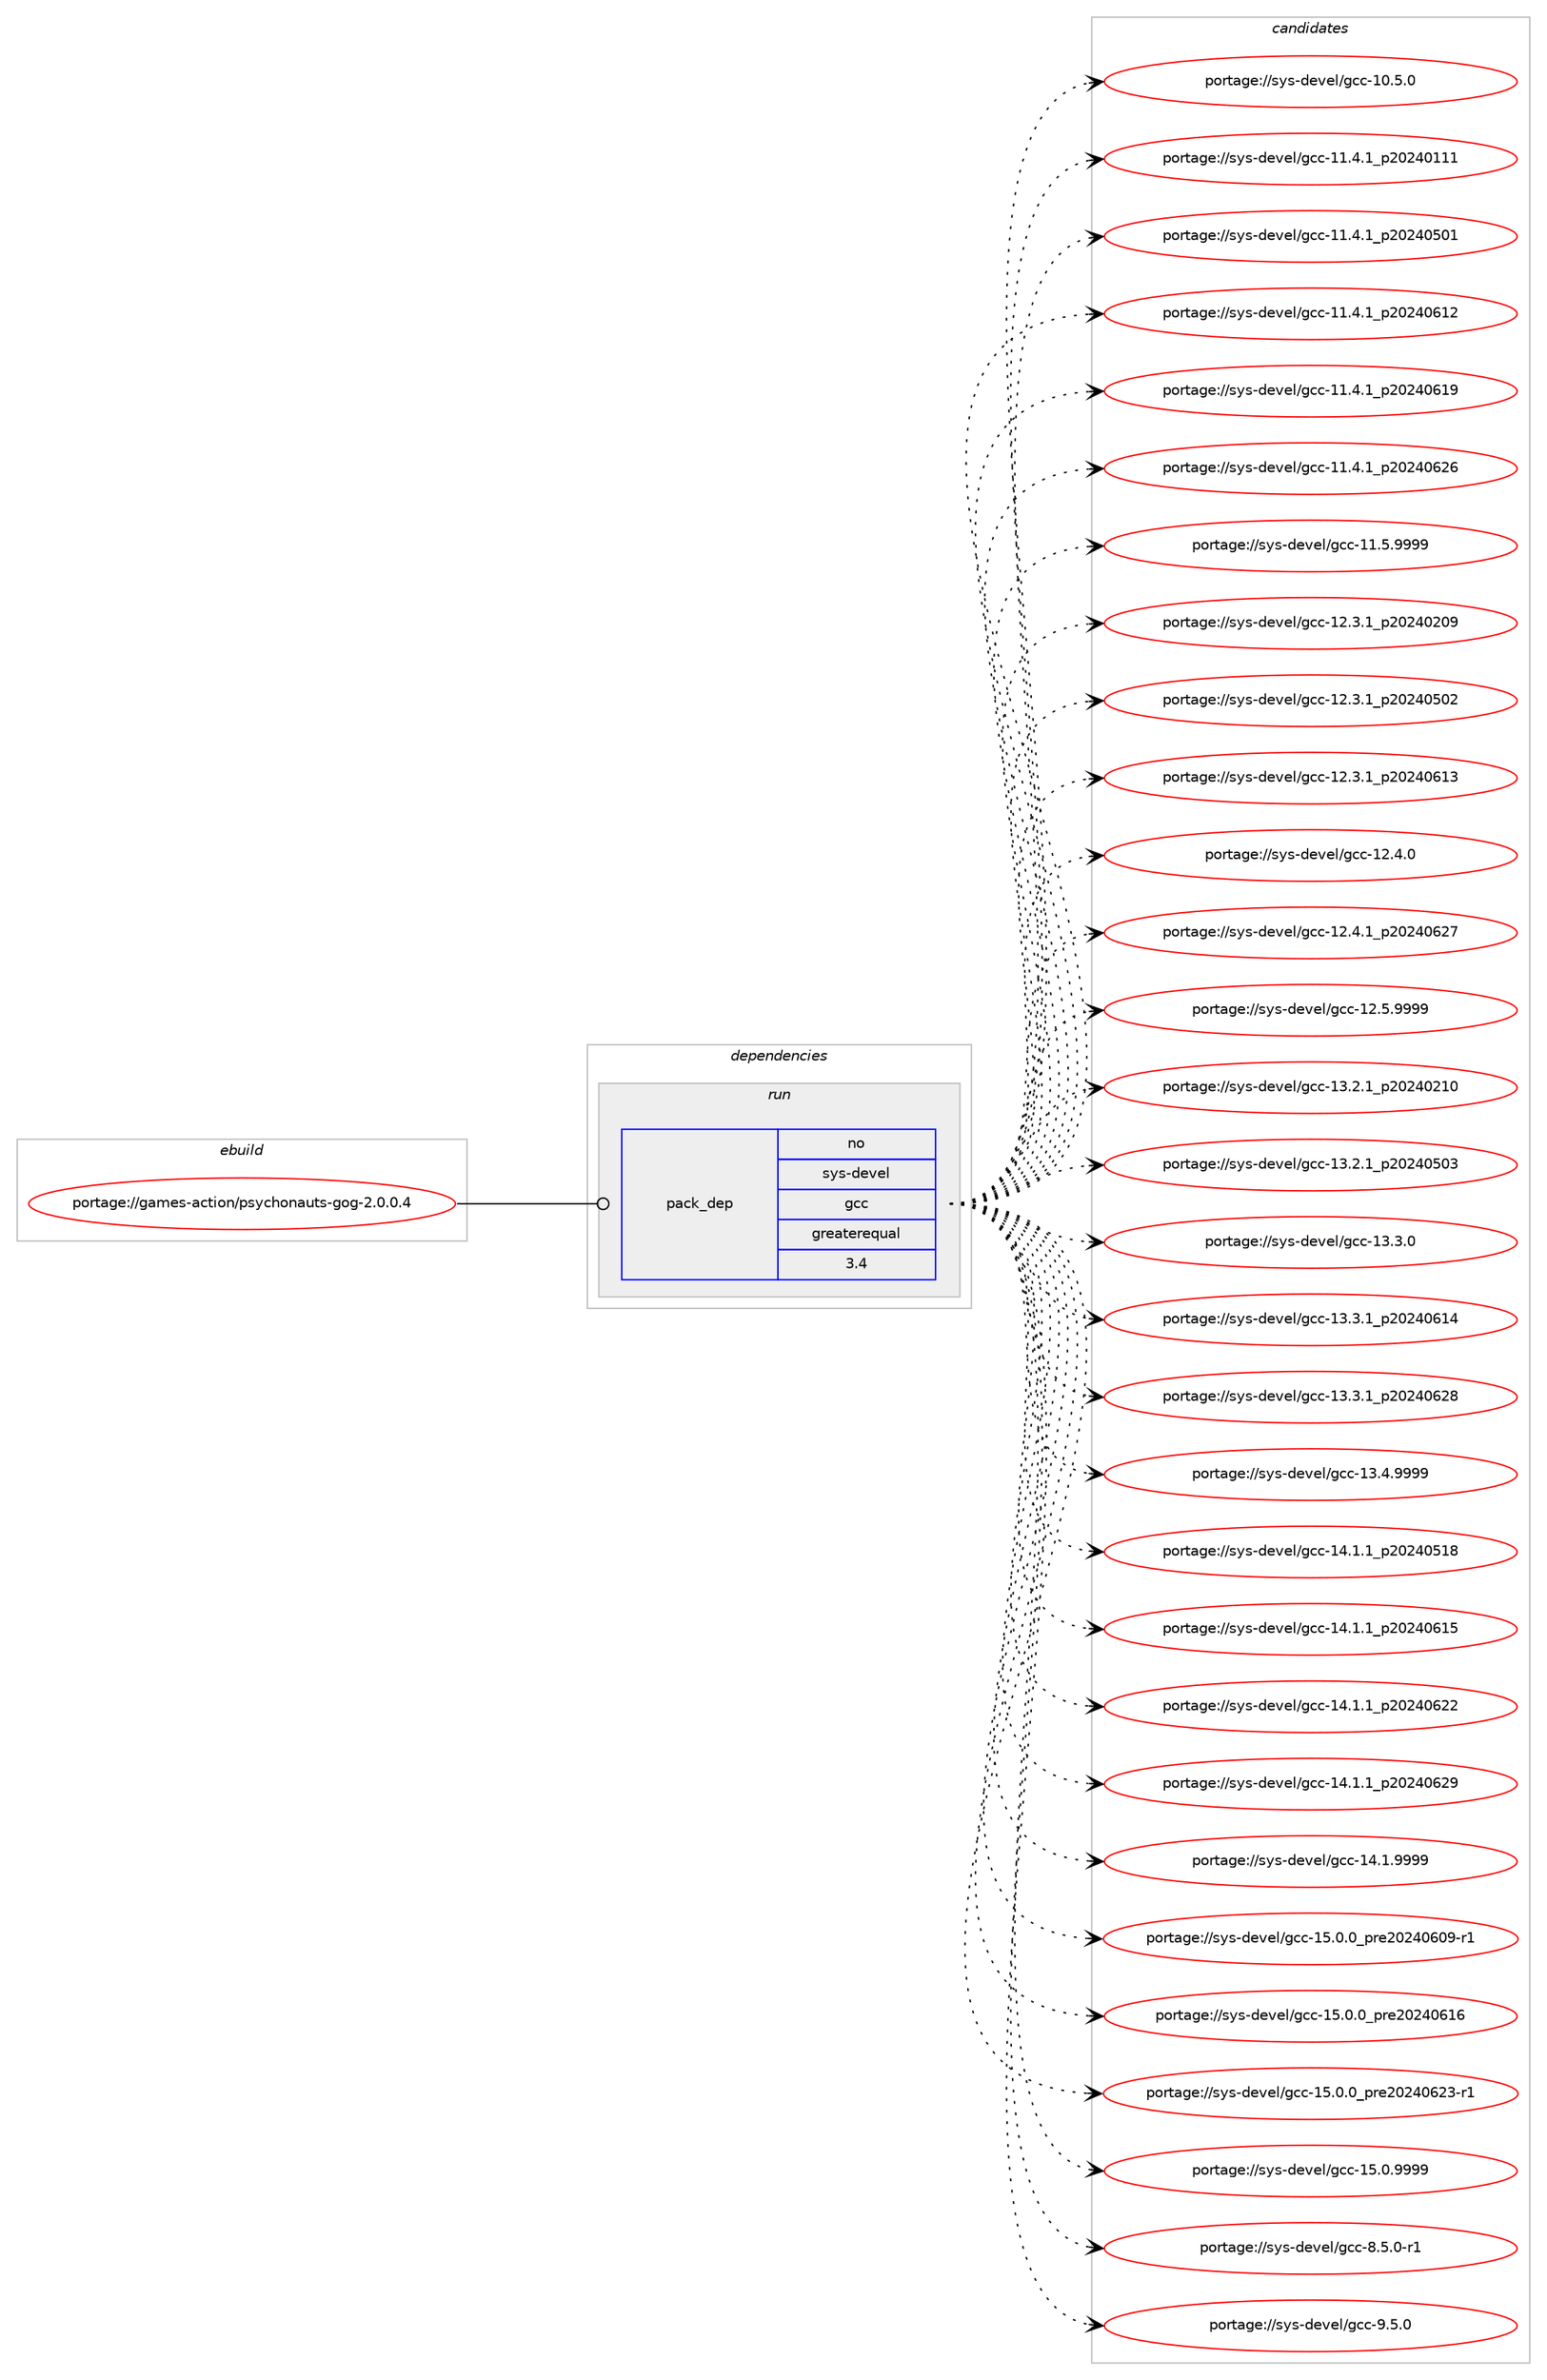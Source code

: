 digraph prolog {

# *************
# Graph options
# *************

newrank=true;
concentrate=true;
compound=true;
graph [rankdir=LR,fontname=Helvetica,fontsize=10,ranksep=1.5];#, ranksep=2.5, nodesep=0.2];
edge  [arrowhead=vee];
node  [fontname=Helvetica,fontsize=10];

# **********
# The ebuild
# **********

subgraph cluster_leftcol {
color=gray;
rank=same;
label=<<i>ebuild</i>>;
id [label="portage://games-action/psychonauts-gog-2.0.0.4", color=red, width=4, href="../games-action/psychonauts-gog-2.0.0.4.svg"];
}

# ****************
# The dependencies
# ****************

subgraph cluster_midcol {
color=gray;
label=<<i>dependencies</i>>;
subgraph cluster_compile {
fillcolor="#eeeeee";
style=filled;
label=<<i>compile</i>>;
}
subgraph cluster_compileandrun {
fillcolor="#eeeeee";
style=filled;
label=<<i>compile and run</i>>;
}
subgraph cluster_run {
fillcolor="#eeeeee";
style=filled;
label=<<i>run</i>>;
# *** BEGIN UNKNOWN DEPENDENCY TYPE (TODO) ***
# id -> package_dependency(portage://games-action/psychonauts-gog-2.0.0.4,run,no,media-libs,libsdl,none,[,,],[],[use(enable(abi_x86_32),none),use(enable(opengl),none),use(enable(video),none)])
# *** END UNKNOWN DEPENDENCY TYPE (TODO) ***

# *** BEGIN UNKNOWN DEPENDENCY TYPE (TODO) ***
# id -> package_dependency(portage://games-action/psychonauts-gog-2.0.0.4,run,no,media-libs,openal,none,[,,],[],[use(enable(abi_x86_32),none)])
# *** END UNKNOWN DEPENDENCY TYPE (TODO) ***

subgraph pack51237 {
dependency114089 [label=<<TABLE BORDER="0" CELLBORDER="1" CELLSPACING="0" CELLPADDING="4" WIDTH="220"><TR><TD ROWSPAN="6" CELLPADDING="30">pack_dep</TD></TR><TR><TD WIDTH="110">no</TD></TR><TR><TD>sys-devel</TD></TR><TR><TD>gcc</TD></TR><TR><TD>greaterequal</TD></TR><TR><TD>3.4</TD></TR></TABLE>>, shape=none, color=blue];
}
id:e -> dependency114089:w [weight=20,style="solid",arrowhead="odot"];
# *** BEGIN UNKNOWN DEPENDENCY TYPE (TODO) ***
# id -> package_dependency(portage://games-action/psychonauts-gog-2.0.0.4,run,no,sys-libs,glibc,none,[,,],[],[])
# *** END UNKNOWN DEPENDENCY TYPE (TODO) ***

# *** BEGIN UNKNOWN DEPENDENCY TYPE (TODO) ***
# id -> package_dependency(portage://games-action/psychonauts-gog-2.0.0.4,run,weak,games-action,psychonauts,none,[,,],[],[])
# *** END UNKNOWN DEPENDENCY TYPE (TODO) ***

# *** BEGIN UNKNOWN DEPENDENCY TYPE (TODO) ***
# id -> package_dependency(portage://games-action/psychonauts-gog-2.0.0.4,run,weak,games-action,psychonauts-hb,none,[,,],[],[])
# *** END UNKNOWN DEPENDENCY TYPE (TODO) ***

}
}

# **************
# The candidates
# **************

subgraph cluster_choices {
rank=same;
color=gray;
label=<<i>candidates</i>>;

subgraph choice51237 {
color=black;
nodesep=1;
choice1151211154510010111810110847103999945494846534648 [label="portage://sys-devel/gcc-10.5.0", color=red, width=4,href="../sys-devel/gcc-10.5.0.svg"];
choice1151211154510010111810110847103999945494946524649951125048505248494949 [label="portage://sys-devel/gcc-11.4.1_p20240111", color=red, width=4,href="../sys-devel/gcc-11.4.1_p20240111.svg"];
choice1151211154510010111810110847103999945494946524649951125048505248534849 [label="portage://sys-devel/gcc-11.4.1_p20240501", color=red, width=4,href="../sys-devel/gcc-11.4.1_p20240501.svg"];
choice1151211154510010111810110847103999945494946524649951125048505248544950 [label="portage://sys-devel/gcc-11.4.1_p20240612", color=red, width=4,href="../sys-devel/gcc-11.4.1_p20240612.svg"];
choice1151211154510010111810110847103999945494946524649951125048505248544957 [label="portage://sys-devel/gcc-11.4.1_p20240619", color=red, width=4,href="../sys-devel/gcc-11.4.1_p20240619.svg"];
choice1151211154510010111810110847103999945494946524649951125048505248545054 [label="portage://sys-devel/gcc-11.4.1_p20240626", color=red, width=4,href="../sys-devel/gcc-11.4.1_p20240626.svg"];
choice1151211154510010111810110847103999945494946534657575757 [label="portage://sys-devel/gcc-11.5.9999", color=red, width=4,href="../sys-devel/gcc-11.5.9999.svg"];
choice1151211154510010111810110847103999945495046514649951125048505248504857 [label="portage://sys-devel/gcc-12.3.1_p20240209", color=red, width=4,href="../sys-devel/gcc-12.3.1_p20240209.svg"];
choice1151211154510010111810110847103999945495046514649951125048505248534850 [label="portage://sys-devel/gcc-12.3.1_p20240502", color=red, width=4,href="../sys-devel/gcc-12.3.1_p20240502.svg"];
choice1151211154510010111810110847103999945495046514649951125048505248544951 [label="portage://sys-devel/gcc-12.3.1_p20240613", color=red, width=4,href="../sys-devel/gcc-12.3.1_p20240613.svg"];
choice1151211154510010111810110847103999945495046524648 [label="portage://sys-devel/gcc-12.4.0", color=red, width=4,href="../sys-devel/gcc-12.4.0.svg"];
choice1151211154510010111810110847103999945495046524649951125048505248545055 [label="portage://sys-devel/gcc-12.4.1_p20240627", color=red, width=4,href="../sys-devel/gcc-12.4.1_p20240627.svg"];
choice1151211154510010111810110847103999945495046534657575757 [label="portage://sys-devel/gcc-12.5.9999", color=red, width=4,href="../sys-devel/gcc-12.5.9999.svg"];
choice1151211154510010111810110847103999945495146504649951125048505248504948 [label="portage://sys-devel/gcc-13.2.1_p20240210", color=red, width=4,href="../sys-devel/gcc-13.2.1_p20240210.svg"];
choice1151211154510010111810110847103999945495146504649951125048505248534851 [label="portage://sys-devel/gcc-13.2.1_p20240503", color=red, width=4,href="../sys-devel/gcc-13.2.1_p20240503.svg"];
choice1151211154510010111810110847103999945495146514648 [label="portage://sys-devel/gcc-13.3.0", color=red, width=4,href="../sys-devel/gcc-13.3.0.svg"];
choice1151211154510010111810110847103999945495146514649951125048505248544952 [label="portage://sys-devel/gcc-13.3.1_p20240614", color=red, width=4,href="../sys-devel/gcc-13.3.1_p20240614.svg"];
choice1151211154510010111810110847103999945495146514649951125048505248545056 [label="portage://sys-devel/gcc-13.3.1_p20240628", color=red, width=4,href="../sys-devel/gcc-13.3.1_p20240628.svg"];
choice1151211154510010111810110847103999945495146524657575757 [label="portage://sys-devel/gcc-13.4.9999", color=red, width=4,href="../sys-devel/gcc-13.4.9999.svg"];
choice1151211154510010111810110847103999945495246494649951125048505248534956 [label="portage://sys-devel/gcc-14.1.1_p20240518", color=red, width=4,href="../sys-devel/gcc-14.1.1_p20240518.svg"];
choice1151211154510010111810110847103999945495246494649951125048505248544953 [label="portage://sys-devel/gcc-14.1.1_p20240615", color=red, width=4,href="../sys-devel/gcc-14.1.1_p20240615.svg"];
choice1151211154510010111810110847103999945495246494649951125048505248545050 [label="portage://sys-devel/gcc-14.1.1_p20240622", color=red, width=4,href="../sys-devel/gcc-14.1.1_p20240622.svg"];
choice1151211154510010111810110847103999945495246494649951125048505248545057 [label="portage://sys-devel/gcc-14.1.1_p20240629", color=red, width=4,href="../sys-devel/gcc-14.1.1_p20240629.svg"];
choice1151211154510010111810110847103999945495246494657575757 [label="portage://sys-devel/gcc-14.1.9999", color=red, width=4,href="../sys-devel/gcc-14.1.9999.svg"];
choice11512111545100101118101108471039999454953464846489511211410150485052485448574511449 [label="portage://sys-devel/gcc-15.0.0_pre20240609-r1", color=red, width=4,href="../sys-devel/gcc-15.0.0_pre20240609-r1.svg"];
choice1151211154510010111810110847103999945495346484648951121141015048505248544954 [label="portage://sys-devel/gcc-15.0.0_pre20240616", color=red, width=4,href="../sys-devel/gcc-15.0.0_pre20240616.svg"];
choice11512111545100101118101108471039999454953464846489511211410150485052485450514511449 [label="portage://sys-devel/gcc-15.0.0_pre20240623-r1", color=red, width=4,href="../sys-devel/gcc-15.0.0_pre20240623-r1.svg"];
choice1151211154510010111810110847103999945495346484657575757 [label="portage://sys-devel/gcc-15.0.9999", color=red, width=4,href="../sys-devel/gcc-15.0.9999.svg"];
choice115121115451001011181011084710399994556465346484511449 [label="portage://sys-devel/gcc-8.5.0-r1", color=red, width=4,href="../sys-devel/gcc-8.5.0-r1.svg"];
choice11512111545100101118101108471039999455746534648 [label="portage://sys-devel/gcc-9.5.0", color=red, width=4,href="../sys-devel/gcc-9.5.0.svg"];
dependency114089:e -> choice1151211154510010111810110847103999945494846534648:w [style=dotted,weight="100"];
dependency114089:e -> choice1151211154510010111810110847103999945494946524649951125048505248494949:w [style=dotted,weight="100"];
dependency114089:e -> choice1151211154510010111810110847103999945494946524649951125048505248534849:w [style=dotted,weight="100"];
dependency114089:e -> choice1151211154510010111810110847103999945494946524649951125048505248544950:w [style=dotted,weight="100"];
dependency114089:e -> choice1151211154510010111810110847103999945494946524649951125048505248544957:w [style=dotted,weight="100"];
dependency114089:e -> choice1151211154510010111810110847103999945494946524649951125048505248545054:w [style=dotted,weight="100"];
dependency114089:e -> choice1151211154510010111810110847103999945494946534657575757:w [style=dotted,weight="100"];
dependency114089:e -> choice1151211154510010111810110847103999945495046514649951125048505248504857:w [style=dotted,weight="100"];
dependency114089:e -> choice1151211154510010111810110847103999945495046514649951125048505248534850:w [style=dotted,weight="100"];
dependency114089:e -> choice1151211154510010111810110847103999945495046514649951125048505248544951:w [style=dotted,weight="100"];
dependency114089:e -> choice1151211154510010111810110847103999945495046524648:w [style=dotted,weight="100"];
dependency114089:e -> choice1151211154510010111810110847103999945495046524649951125048505248545055:w [style=dotted,weight="100"];
dependency114089:e -> choice1151211154510010111810110847103999945495046534657575757:w [style=dotted,weight="100"];
dependency114089:e -> choice1151211154510010111810110847103999945495146504649951125048505248504948:w [style=dotted,weight="100"];
dependency114089:e -> choice1151211154510010111810110847103999945495146504649951125048505248534851:w [style=dotted,weight="100"];
dependency114089:e -> choice1151211154510010111810110847103999945495146514648:w [style=dotted,weight="100"];
dependency114089:e -> choice1151211154510010111810110847103999945495146514649951125048505248544952:w [style=dotted,weight="100"];
dependency114089:e -> choice1151211154510010111810110847103999945495146514649951125048505248545056:w [style=dotted,weight="100"];
dependency114089:e -> choice1151211154510010111810110847103999945495146524657575757:w [style=dotted,weight="100"];
dependency114089:e -> choice1151211154510010111810110847103999945495246494649951125048505248534956:w [style=dotted,weight="100"];
dependency114089:e -> choice1151211154510010111810110847103999945495246494649951125048505248544953:w [style=dotted,weight="100"];
dependency114089:e -> choice1151211154510010111810110847103999945495246494649951125048505248545050:w [style=dotted,weight="100"];
dependency114089:e -> choice1151211154510010111810110847103999945495246494649951125048505248545057:w [style=dotted,weight="100"];
dependency114089:e -> choice1151211154510010111810110847103999945495246494657575757:w [style=dotted,weight="100"];
dependency114089:e -> choice11512111545100101118101108471039999454953464846489511211410150485052485448574511449:w [style=dotted,weight="100"];
dependency114089:e -> choice1151211154510010111810110847103999945495346484648951121141015048505248544954:w [style=dotted,weight="100"];
dependency114089:e -> choice11512111545100101118101108471039999454953464846489511211410150485052485450514511449:w [style=dotted,weight="100"];
dependency114089:e -> choice1151211154510010111810110847103999945495346484657575757:w [style=dotted,weight="100"];
dependency114089:e -> choice115121115451001011181011084710399994556465346484511449:w [style=dotted,weight="100"];
dependency114089:e -> choice11512111545100101118101108471039999455746534648:w [style=dotted,weight="100"];
}
}

}
